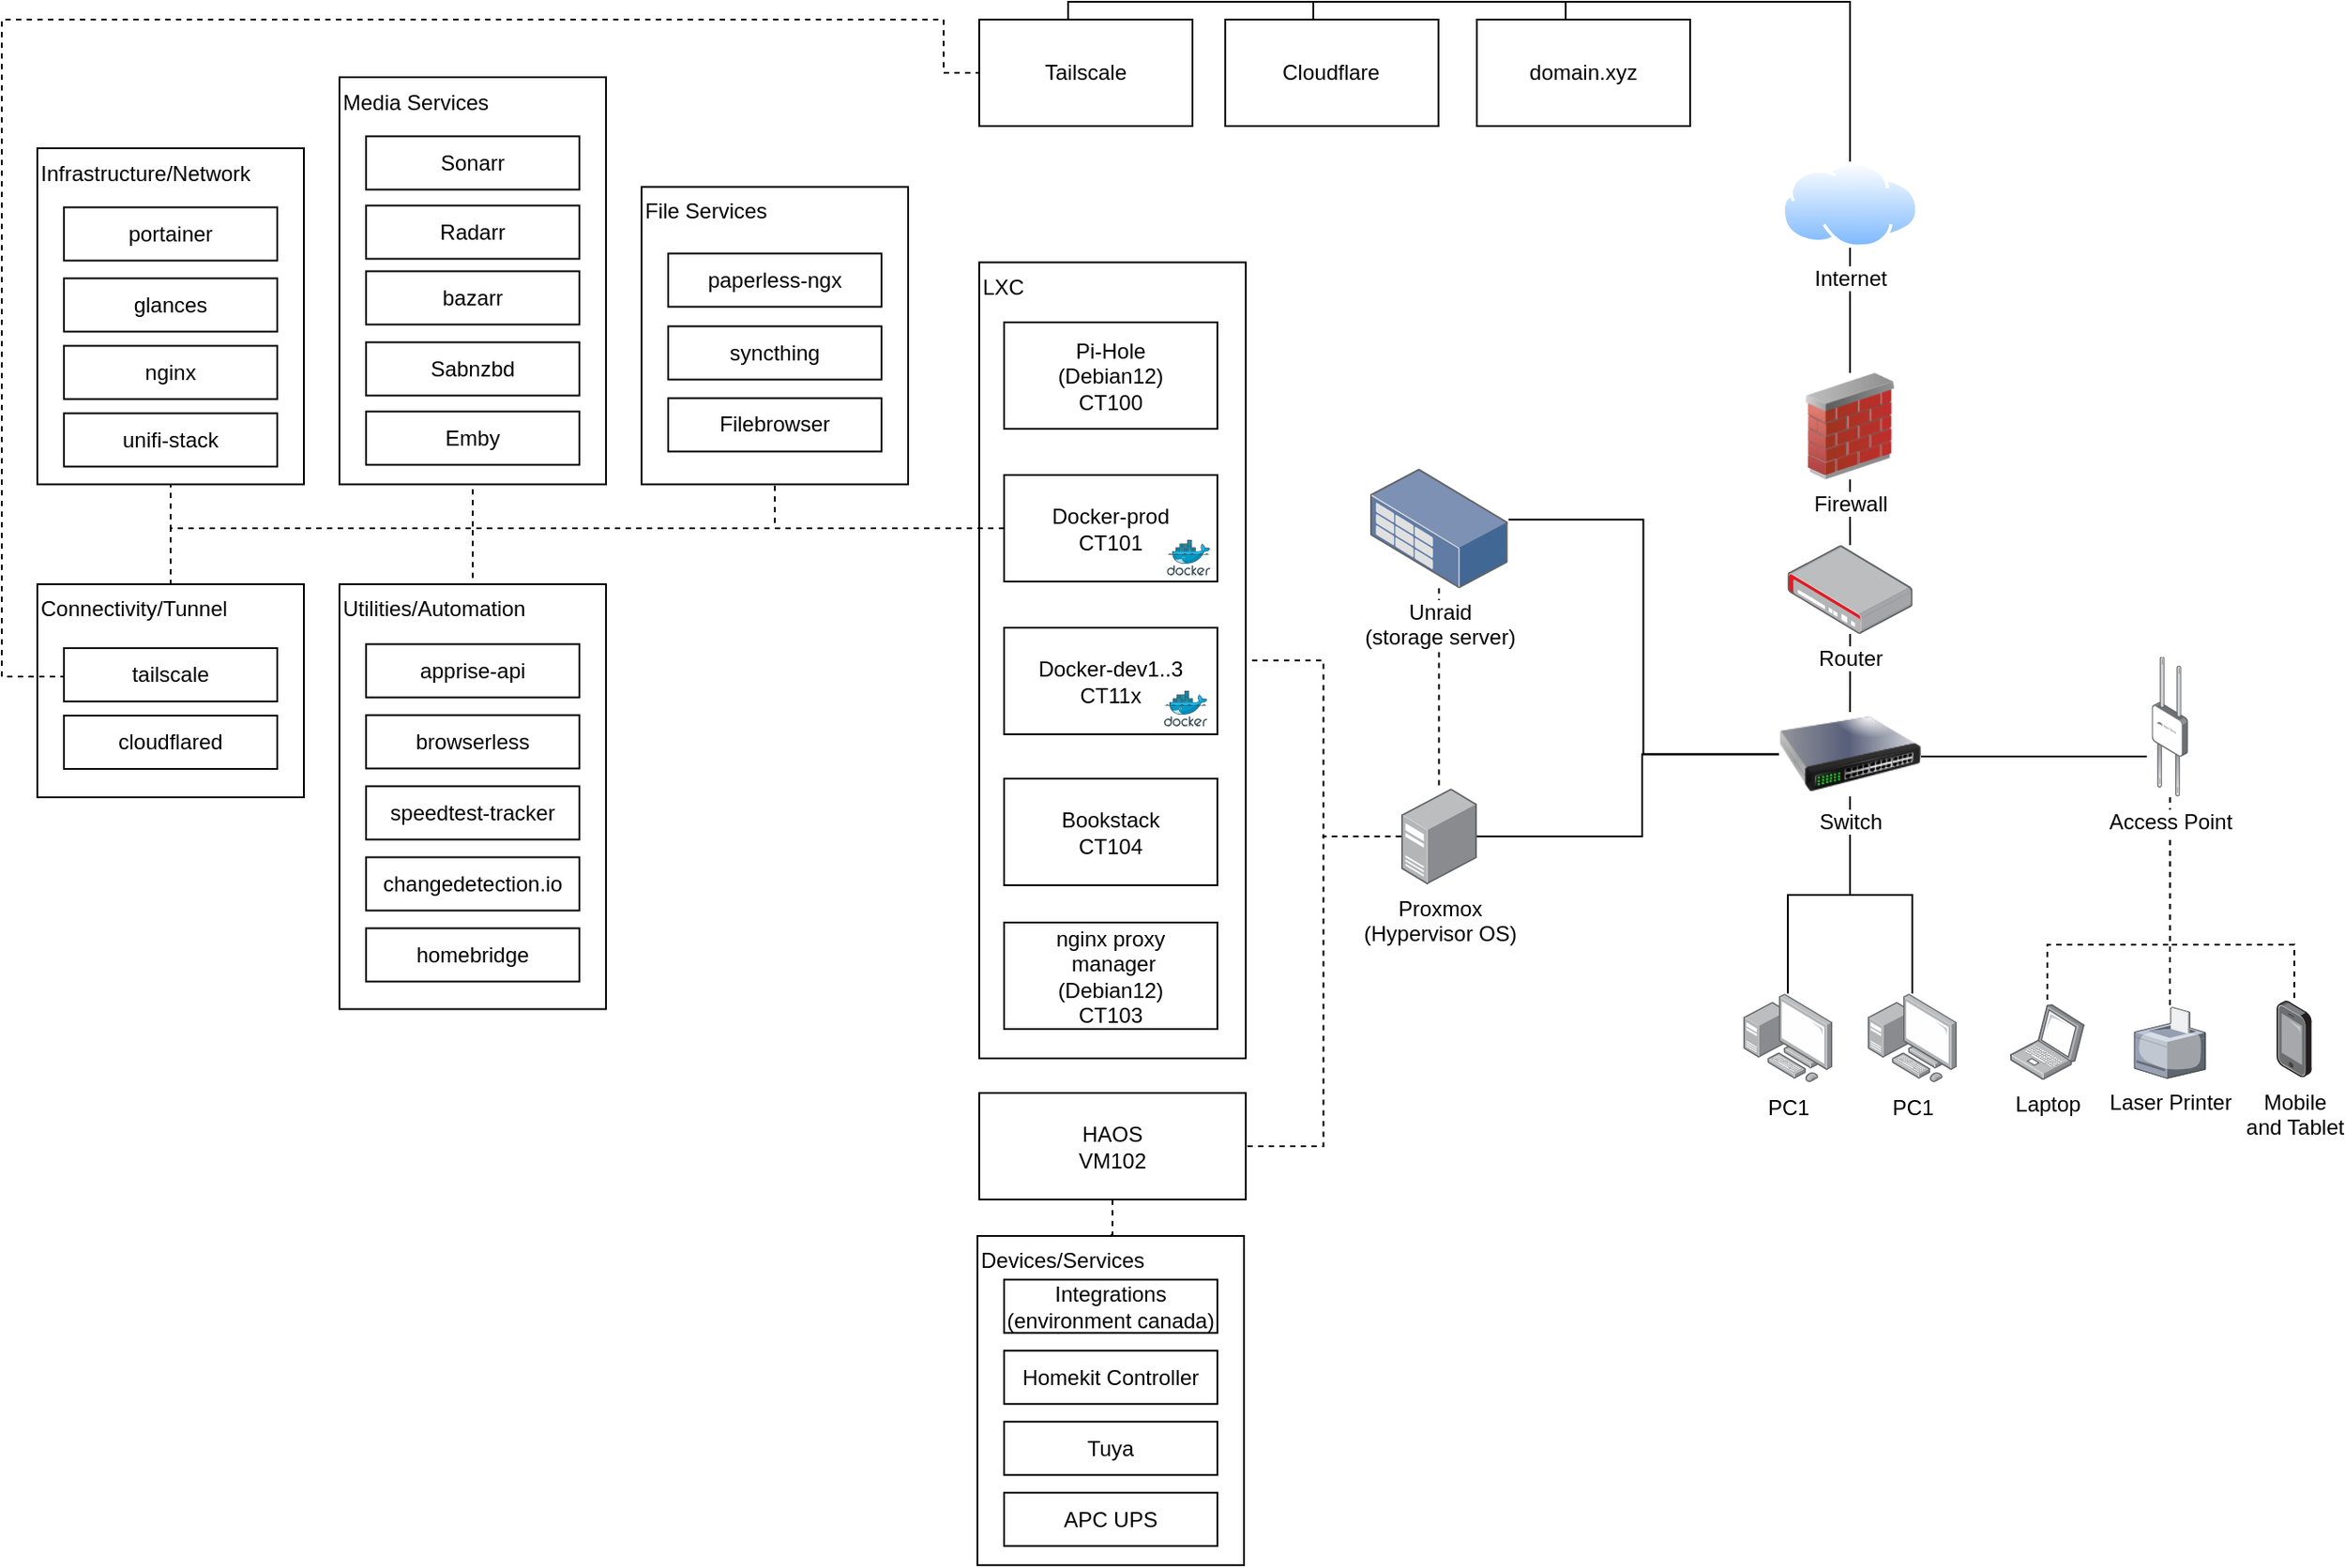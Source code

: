 <mxfile version="26.1.0">
  <diagram name="Page-1" id="8PJF-7k6O8kf38LD9RbU">
    <mxGraphModel dx="1593" dy="1008" grid="1" gridSize="10" guides="1" tooltips="1" connect="1" arrows="1" fold="1" page="1" pageScale="1" pageWidth="1600" pageHeight="900" math="0" shadow="0">
      <root>
        <mxCell id="0" />
        <mxCell id="1" parent="0" />
        <mxCell id="Pmdtr9oIzFHYsxCgHXhq-8" value="LXC" style="rounded=0;whiteSpace=wrap;html=1;align=left;verticalAlign=top;" parent="1" vertex="1">
          <mxGeometry x="810" y="156.75" width="150" height="448.25" as="geometry" />
        </mxCell>
        <mxCell id="H-8ICV9-0rw6bkesGoe8-20" value="Docker-dev1..3&lt;div&gt;&lt;div&gt;CT11x&lt;/div&gt;&lt;/div&gt;" style="rounded=0;whiteSpace=wrap;html=1;" parent="1" vertex="1">
          <mxGeometry x="824" y="362.5" width="120" height="60" as="geometry" />
        </mxCell>
        <mxCell id="F_XST8kIAoM1eg2vmdfE-63" style="edgeStyle=orthogonalEdgeStyle;rounded=0;orthogonalLoop=1;jettySize=auto;html=1;endArrow=none;startFill=0;dashed=1;" parent="1" source="H-8ICV9-0rw6bkesGoe8-21" target="F_XST8kIAoM1eg2vmdfE-44" edge="1">
          <mxGeometry relative="1" as="geometry" />
        </mxCell>
        <mxCell id="F_XST8kIAoM1eg2vmdfE-64" style="edgeStyle=orthogonalEdgeStyle;rounded=0;orthogonalLoop=1;jettySize=auto;html=1;endArrow=none;startFill=0;dashed=1;" parent="1" source="H-8ICV9-0rw6bkesGoe8-21" target="F_XST8kIAoM1eg2vmdfE-48" edge="1">
          <mxGeometry relative="1" as="geometry" />
        </mxCell>
        <mxCell id="Pmdtr9oIzFHYsxCgHXhq-9" style="edgeStyle=orthogonalEdgeStyle;rounded=0;orthogonalLoop=1;jettySize=auto;html=1;entryX=0.5;entryY=1;entryDx=0;entryDy=0;endArrow=none;startFill=0;dashed=1;" parent="1" source="H-8ICV9-0rw6bkesGoe8-21" target="F_XST8kIAoM1eg2vmdfE-55" edge="1">
          <mxGeometry relative="1" as="geometry" />
        </mxCell>
        <mxCell id="Pmdtr9oIzFHYsxCgHXhq-21" style="edgeStyle=orthogonalEdgeStyle;rounded=0;orthogonalLoop=1;jettySize=auto;html=1;entryX=0.5;entryY=1;entryDx=0;entryDy=0;endArrow=none;startFill=0;dashed=1;" parent="1" source="H-8ICV9-0rw6bkesGoe8-21" target="F_XST8kIAoM1eg2vmdfE-31" edge="1">
          <mxGeometry relative="1" as="geometry" />
        </mxCell>
        <mxCell id="H-8ICV9-0rw6bkesGoe8-21" value="Docker-prod&lt;div&gt;&lt;div&gt;CT101&lt;/div&gt;&lt;/div&gt;" style="rounded=0;whiteSpace=wrap;html=1;" parent="1" vertex="1">
          <mxGeometry x="824" y="276.5" width="120" height="60" as="geometry" />
        </mxCell>
        <mxCell id="Pmdtr9oIzFHYsxCgHXhq-32" style="edgeStyle=orthogonalEdgeStyle;rounded=0;orthogonalLoop=1;jettySize=auto;html=1;entryX=0.5;entryY=0;entryDx=0;entryDy=0;endArrow=none;startFill=0;dashed=1;" parent="1" source="H-8ICV9-0rw6bkesGoe8-22" target="Pmdtr9oIzFHYsxCgHXhq-30" edge="1">
          <mxGeometry relative="1" as="geometry" />
        </mxCell>
        <mxCell id="H-8ICV9-0rw6bkesGoe8-22" value="HAOS&lt;div&gt;VM102&lt;/div&gt;" style="rounded=0;whiteSpace=wrap;html=1;" parent="1" vertex="1">
          <mxGeometry x="810" y="624.5" width="150" height="60" as="geometry" />
        </mxCell>
        <mxCell id="H-8ICV9-0rw6bkesGoe8-23" value="Bookstack&lt;div&gt;&lt;div&gt;CT104&lt;/div&gt;&lt;/div&gt;" style="rounded=0;whiteSpace=wrap;html=1;" parent="1" vertex="1">
          <mxGeometry x="824" y="447.5" width="120" height="60" as="geometry" />
        </mxCell>
        <mxCell id="H-8ICV9-0rw6bkesGoe8-26" value="Pi-Hole&lt;div&gt;(Debian12)&lt;br&gt;&lt;div&gt;CT100&lt;/div&gt;&lt;/div&gt;" style="rounded=0;whiteSpace=wrap;html=1;" parent="1" vertex="1">
          <mxGeometry x="824" y="190.5" width="120" height="60" as="geometry" />
        </mxCell>
        <mxCell id="H-8ICV9-0rw6bkesGoe8-28" value="nginx proxy&lt;br&gt;&amp;nbsp;manager&lt;div&gt;(Debian12)&lt;br&gt;&lt;div&gt;CT103&lt;/div&gt;&lt;/div&gt;" style="rounded=0;whiteSpace=wrap;html=1;" parent="1" vertex="1">
          <mxGeometry x="824" y="528.5" width="120" height="60" as="geometry" />
        </mxCell>
        <mxCell id="gXLPGHpepohOSubI1-nf-7" style="edgeStyle=orthogonalEdgeStyle;rounded=0;orthogonalLoop=1;jettySize=auto;html=1;entryX=0.5;entryY=0;entryDx=0;entryDy=0;endArrow=none;startFill=0;" edge="1" parent="1" source="H-8ICV9-0rw6bkesGoe8-67" target="UK7bh5dRqCB79iwSgrZ0-1">
          <mxGeometry relative="1" as="geometry">
            <Array as="points">
              <mxPoint x="998" y="10" />
              <mxPoint x="1300" y="10" />
            </Array>
          </mxGeometry>
        </mxCell>
        <mxCell id="H-8ICV9-0rw6bkesGoe8-67" value="Cloudflare" style="rounded=0;whiteSpace=wrap;html=1;" parent="1" vertex="1">
          <mxGeometry x="948.39" y="20" width="120" height="60" as="geometry" />
        </mxCell>
        <mxCell id="gXLPGHpepohOSubI1-nf-5" style="edgeStyle=orthogonalEdgeStyle;rounded=0;orthogonalLoop=1;jettySize=auto;html=1;endArrow=none;startFill=0;" edge="1" parent="1" source="H-8ICV9-0rw6bkesGoe8-68" target="UK7bh5dRqCB79iwSgrZ0-1">
          <mxGeometry relative="1" as="geometry">
            <Array as="points">
              <mxPoint x="860" y="10" />
              <mxPoint x="1300" y="10" />
            </Array>
          </mxGeometry>
        </mxCell>
        <mxCell id="H-8ICV9-0rw6bkesGoe8-68" value="Tailscale" style="rounded=0;whiteSpace=wrap;html=1;" parent="1" vertex="1">
          <mxGeometry x="810" y="20" width="120" height="60" as="geometry" />
        </mxCell>
        <mxCell id="gXLPGHpepohOSubI1-nf-6" style="edgeStyle=orthogonalEdgeStyle;rounded=0;orthogonalLoop=1;jettySize=auto;html=1;endArrow=none;startFill=0;" edge="1" parent="1" source="H-8ICV9-0rw6bkesGoe8-69" target="UK7bh5dRqCB79iwSgrZ0-1">
          <mxGeometry relative="1" as="geometry">
            <Array as="points">
              <mxPoint x="1140" y="10" />
              <mxPoint x="1300" y="10" />
            </Array>
          </mxGeometry>
        </mxCell>
        <mxCell id="H-8ICV9-0rw6bkesGoe8-69" value="domain.xyz" style="rounded=0;whiteSpace=wrap;html=1;" parent="1" vertex="1">
          <mxGeometry x="1090" y="20" width="120" height="60" as="geometry" />
        </mxCell>
        <mxCell id="UK7bh5dRqCB79iwSgrZ0-4" style="edgeStyle=orthogonalEdgeStyle;rounded=0;orthogonalLoop=1;jettySize=auto;html=1;endArrow=none;startFill=0;" parent="1" source="UK7bh5dRqCB79iwSgrZ0-1" target="UK7bh5dRqCB79iwSgrZ0-3" edge="1">
          <mxGeometry relative="1" as="geometry" />
        </mxCell>
        <mxCell id="UK7bh5dRqCB79iwSgrZ0-1" value="Internet" style="image;aspect=fixed;perimeter=ellipsePerimeter;html=1;align=center;shadow=0;dashed=0;spacingTop=3;image=img/lib/active_directory/internet_cloud.svg;" parent="1" vertex="1">
          <mxGeometry x="1261.51" y="100" width="76.98" height="48.5" as="geometry" />
        </mxCell>
        <mxCell id="UK7bh5dRqCB79iwSgrZ0-7" style="edgeStyle=orthogonalEdgeStyle;rounded=0;orthogonalLoop=1;jettySize=auto;html=1;endArrow=none;startFill=0;" parent="1" source="UK7bh5dRqCB79iwSgrZ0-3" target="UK7bh5dRqCB79iwSgrZ0-6" edge="1">
          <mxGeometry relative="1" as="geometry" />
        </mxCell>
        <mxCell id="UK7bh5dRqCB79iwSgrZ0-3" value="Firewall" style="image;html=1;image=img/lib/clip_art/networking/Firewall_02_128x128.png" parent="1" vertex="1">
          <mxGeometry x="1270" y="219" width="60" height="60" as="geometry" />
        </mxCell>
        <mxCell id="UK7bh5dRqCB79iwSgrZ0-10" style="edgeStyle=orthogonalEdgeStyle;rounded=0;orthogonalLoop=1;jettySize=auto;html=1;endArrow=none;startFill=0;" parent="1" source="UK7bh5dRqCB79iwSgrZ0-6" target="UK7bh5dRqCB79iwSgrZ0-9" edge="1">
          <mxGeometry relative="1" as="geometry" />
        </mxCell>
        <mxCell id="UK7bh5dRqCB79iwSgrZ0-6" value="Router" style="image;points=[];aspect=fixed;html=1;align=center;shadow=0;dashed=0;image=img/lib/allied_telesis/security/Router_VPN.svg;" parent="1" vertex="1">
          <mxGeometry x="1264.775" y="316" width="70.45" height="50" as="geometry" />
        </mxCell>
        <mxCell id="yec54TBUQDnnElS_8UVJ-3" style="edgeStyle=orthogonalEdgeStyle;rounded=0;orthogonalLoop=1;jettySize=auto;html=1;endArrow=none;startFill=0;" parent="1" source="UK7bh5dRqCB79iwSgrZ0-9" target="UK7bh5dRqCB79iwSgrZ0-18" edge="1">
          <mxGeometry relative="1" as="geometry" />
        </mxCell>
        <mxCell id="yec54TBUQDnnElS_8UVJ-5" style="edgeStyle=orthogonalEdgeStyle;rounded=0;orthogonalLoop=1;jettySize=auto;html=1;endArrow=none;startFill=0;" parent="1" source="UK7bh5dRqCB79iwSgrZ0-9" target="yec54TBUQDnnElS_8UVJ-4" edge="1">
          <mxGeometry relative="1" as="geometry" />
        </mxCell>
        <mxCell id="Pmdtr9oIzFHYsxCgHXhq-12" style="edgeStyle=orthogonalEdgeStyle;rounded=0;orthogonalLoop=1;jettySize=auto;html=1;endArrow=none;startFill=0;" parent="1" source="UK7bh5dRqCB79iwSgrZ0-9" target="Pmdtr9oIzFHYsxCgHXhq-4" edge="1">
          <mxGeometry relative="1" as="geometry">
            <Array as="points">
              <mxPoint x="1183" y="434" />
              <mxPoint x="1183" y="480" />
            </Array>
          </mxGeometry>
        </mxCell>
        <mxCell id="UK7bh5dRqCB79iwSgrZ0-9" value="Switch" style="image;html=1;image=img/lib/clip_art/networking/Switch_128x128.png" parent="1" vertex="1">
          <mxGeometry x="1260" y="410" width="80" height="47.5" as="geometry" />
        </mxCell>
        <mxCell id="UK7bh5dRqCB79iwSgrZ0-18" value="PC1" style="image;points=[];aspect=fixed;html=1;align=center;shadow=0;dashed=0;image=img/lib/allied_telesis/computer_and_terminals/Personal_Computer_with_Server.svg;" parent="1" vertex="1">
          <mxGeometry x="1240" y="568.5" width="50" height="50" as="geometry" />
        </mxCell>
        <mxCell id="yec54TBUQDnnElS_8UVJ-2" value="" style="image;sketch=0;aspect=fixed;html=1;points=[];align=center;fontSize=12;image=img/lib/mscae/Docker.svg;" parent="1" vertex="1">
          <mxGeometry x="915.61" y="313" width="24.39" height="20" as="geometry" />
        </mxCell>
        <mxCell id="yec54TBUQDnnElS_8UVJ-4" value="PC1" style="image;points=[];aspect=fixed;html=1;align=center;shadow=0;dashed=0;image=img/lib/allied_telesis/computer_and_terminals/Personal_Computer_with_Server.svg;" parent="1" vertex="1">
          <mxGeometry x="1310" y="568.5" width="50" height="50" as="geometry" />
        </mxCell>
        <mxCell id="F_XST8kIAoM1eg2vmdfE-30" value="" style="group" parent="1" vertex="1" connectable="0">
          <mxGeometry x="450" y="52.5" width="150" height="229.25" as="geometry" />
        </mxCell>
        <mxCell id="F_XST8kIAoM1eg2vmdfE-31" value="Media Services" style="rounded=0;whiteSpace=wrap;html=1;align=left;verticalAlign=top;" parent="F_XST8kIAoM1eg2vmdfE-30" vertex="1">
          <mxGeometry width="150" height="229.25" as="geometry" />
        </mxCell>
        <mxCell id="F_XST8kIAoM1eg2vmdfE-32" value="Radarr" style="rounded=0;whiteSpace=wrap;html=1;" parent="F_XST8kIAoM1eg2vmdfE-30" vertex="1">
          <mxGeometry x="15" y="72.25" width="120" height="30" as="geometry" />
        </mxCell>
        <mxCell id="F_XST8kIAoM1eg2vmdfE-33" value="Sonarr" style="rounded=0;whiteSpace=wrap;html=1;" parent="F_XST8kIAoM1eg2vmdfE-30" vertex="1">
          <mxGeometry x="15" y="33.25" width="120" height="30" as="geometry" />
        </mxCell>
        <mxCell id="F_XST8kIAoM1eg2vmdfE-34" value="Sabnzbd" style="rounded=0;whiteSpace=wrap;html=1;" parent="F_XST8kIAoM1eg2vmdfE-30" vertex="1">
          <mxGeometry x="15" y="149.25" width="120" height="30" as="geometry" />
        </mxCell>
        <mxCell id="F_XST8kIAoM1eg2vmdfE-35" value="Emby" style="rounded=0;whiteSpace=wrap;html=1;" parent="F_XST8kIAoM1eg2vmdfE-30" vertex="1">
          <mxGeometry x="15" y="188.25" width="120" height="30" as="geometry" />
        </mxCell>
        <mxCell id="F_XST8kIAoM1eg2vmdfE-36" value="bazarr" style="rounded=0;whiteSpace=wrap;html=1;" parent="F_XST8kIAoM1eg2vmdfE-30" vertex="1">
          <mxGeometry x="15" y="109.25" width="120" height="30" as="geometry" />
        </mxCell>
        <mxCell id="F_XST8kIAoM1eg2vmdfE-37" value="" style="group" parent="1" vertex="1" connectable="0">
          <mxGeometry x="280" y="92.5" width="150" height="189.25" as="geometry" />
        </mxCell>
        <mxCell id="F_XST8kIAoM1eg2vmdfE-38" value="Infrastructure/Network" style="rounded=0;whiteSpace=wrap;html=1;align=left;verticalAlign=top;" parent="F_XST8kIAoM1eg2vmdfE-37" vertex="1">
          <mxGeometry width="150" height="189.25" as="geometry" />
        </mxCell>
        <mxCell id="F_XST8kIAoM1eg2vmdfE-39" value="glances" style="rounded=0;whiteSpace=wrap;html=1;" parent="F_XST8kIAoM1eg2vmdfE-37" vertex="1">
          <mxGeometry x="15" y="73.25" width="120" height="30" as="geometry" />
        </mxCell>
        <mxCell id="F_XST8kIAoM1eg2vmdfE-40" value="portainer" style="rounded=0;whiteSpace=wrap;html=1;" parent="F_XST8kIAoM1eg2vmdfE-37" vertex="1">
          <mxGeometry x="15" y="33.25" width="120" height="30" as="geometry" />
        </mxCell>
        <mxCell id="F_XST8kIAoM1eg2vmdfE-41" value="unifi-stack" style="rounded=0;whiteSpace=wrap;html=1;" parent="F_XST8kIAoM1eg2vmdfE-37" vertex="1">
          <mxGeometry x="15" y="149.25" width="120" height="30" as="geometry" />
        </mxCell>
        <mxCell id="F_XST8kIAoM1eg2vmdfE-42" value="nginx" style="rounded=0;whiteSpace=wrap;html=1;" parent="F_XST8kIAoM1eg2vmdfE-37" vertex="1">
          <mxGeometry x="15" y="111.25" width="120" height="30" as="geometry" />
        </mxCell>
        <mxCell id="F_XST8kIAoM1eg2vmdfE-43" value="" style="group" parent="1" vertex="1" connectable="0">
          <mxGeometry x="280" y="338" width="150" height="120" as="geometry" />
        </mxCell>
        <mxCell id="F_XST8kIAoM1eg2vmdfE-44" value="Connectivity/Tunnel" style="rounded=0;whiteSpace=wrap;html=1;align=left;verticalAlign=top;" parent="F_XST8kIAoM1eg2vmdfE-43" vertex="1">
          <mxGeometry width="150" height="120" as="geometry" />
        </mxCell>
        <mxCell id="F_XST8kIAoM1eg2vmdfE-45" value="tailscale" style="rounded=0;whiteSpace=wrap;html=1;" parent="F_XST8kIAoM1eg2vmdfE-43" vertex="1">
          <mxGeometry x="15" y="36" width="120" height="30" as="geometry" />
        </mxCell>
        <mxCell id="F_XST8kIAoM1eg2vmdfE-46" value="cloudflared" style="rounded=0;whiteSpace=wrap;html=1;" parent="F_XST8kIAoM1eg2vmdfE-43" vertex="1">
          <mxGeometry x="15" y="74" width="120" height="30" as="geometry" />
        </mxCell>
        <mxCell id="F_XST8kIAoM1eg2vmdfE-47" value="" style="group" parent="1" vertex="1" connectable="0">
          <mxGeometry x="450" y="338" width="150" height="239.25" as="geometry" />
        </mxCell>
        <mxCell id="F_XST8kIAoM1eg2vmdfE-48" value="Utilities/Automation" style="rounded=0;whiteSpace=wrap;html=1;align=left;verticalAlign=top;" parent="F_XST8kIAoM1eg2vmdfE-47" vertex="1">
          <mxGeometry width="150" height="239.25" as="geometry" />
        </mxCell>
        <mxCell id="F_XST8kIAoM1eg2vmdfE-49" value="changedetection.io" style="rounded=0;whiteSpace=wrap;html=1;" parent="F_XST8kIAoM1eg2vmdfE-47" vertex="1">
          <mxGeometry x="15" y="153.75" width="120" height="30" as="geometry" />
        </mxCell>
        <mxCell id="F_XST8kIAoM1eg2vmdfE-50" value="browserless" style="rounded=0;whiteSpace=wrap;html=1;" parent="F_XST8kIAoM1eg2vmdfE-47" vertex="1">
          <mxGeometry x="15" y="73.75" width="120" height="30" as="geometry" />
        </mxCell>
        <mxCell id="F_XST8kIAoM1eg2vmdfE-51" value="homebridge" style="rounded=0;whiteSpace=wrap;html=1;" parent="F_XST8kIAoM1eg2vmdfE-47" vertex="1">
          <mxGeometry x="15" y="193.75" width="120" height="30" as="geometry" />
        </mxCell>
        <mxCell id="F_XST8kIAoM1eg2vmdfE-52" value="speedtest-tracker" style="rounded=0;whiteSpace=wrap;html=1;" parent="F_XST8kIAoM1eg2vmdfE-47" vertex="1">
          <mxGeometry x="15" y="113.75" width="120" height="30" as="geometry" />
        </mxCell>
        <mxCell id="F_XST8kIAoM1eg2vmdfE-53" value="apprise-api" style="rounded=0;whiteSpace=wrap;html=1;" parent="F_XST8kIAoM1eg2vmdfE-47" vertex="1">
          <mxGeometry x="15" y="33.75" width="120" height="30" as="geometry" />
        </mxCell>
        <mxCell id="F_XST8kIAoM1eg2vmdfE-54" value="" style="group" parent="1" vertex="1" connectable="0">
          <mxGeometry x="620" y="114.25" width="150" height="167.5" as="geometry" />
        </mxCell>
        <mxCell id="F_XST8kIAoM1eg2vmdfE-55" value="File Services" style="rounded=0;whiteSpace=wrap;html=1;align=left;verticalAlign=top;" parent="F_XST8kIAoM1eg2vmdfE-54" vertex="1">
          <mxGeometry width="150" height="167.5" as="geometry" />
        </mxCell>
        <mxCell id="F_XST8kIAoM1eg2vmdfE-56" value="syncthing" style="rounded=0;whiteSpace=wrap;html=1;" parent="F_XST8kIAoM1eg2vmdfE-54" vertex="1">
          <mxGeometry x="15" y="78.5" width="120" height="30" as="geometry" />
        </mxCell>
        <mxCell id="F_XST8kIAoM1eg2vmdfE-57" value="paperless-ngx" style="rounded=0;whiteSpace=wrap;html=1;" parent="F_XST8kIAoM1eg2vmdfE-54" vertex="1">
          <mxGeometry x="15" y="37.5" width="120" height="30" as="geometry" />
        </mxCell>
        <mxCell id="F_XST8kIAoM1eg2vmdfE-58" value="Filebrowser" style="rounded=0;whiteSpace=wrap;html=1;" parent="F_XST8kIAoM1eg2vmdfE-54" vertex="1">
          <mxGeometry x="15" y="119" width="120" height="30" as="geometry" />
        </mxCell>
        <mxCell id="F_XST8kIAoM1eg2vmdfE-62" style="edgeStyle=orthogonalEdgeStyle;rounded=0;orthogonalLoop=1;jettySize=auto;html=1;entryX=0.5;entryY=1;entryDx=0;entryDy=0;endArrow=none;startFill=0;dashed=1;" parent="1" source="H-8ICV9-0rw6bkesGoe8-21" target="F_XST8kIAoM1eg2vmdfE-38" edge="1">
          <mxGeometry relative="1" as="geometry" />
        </mxCell>
        <mxCell id="F_XST8kIAoM1eg2vmdfE-65" value="" style="image;sketch=0;aspect=fixed;html=1;points=[];align=center;fontSize=12;image=img/lib/mscae/Docker.svg;" parent="1" vertex="1">
          <mxGeometry x="914" y="398" width="24.39" height="20" as="geometry" />
        </mxCell>
        <mxCell id="F_XST8kIAoM1eg2vmdfE-66" value="" style="shape=image;html=1;verticalAlign=top;verticalLabelPosition=bottom;labelBackgroundColor=#ffffff;imageAspect=0;aspect=fixed;image=https://cdn1.iconfinder.com/data/icons/operating-system-flat-1/30/ubuntu-128.png" parent="1" vertex="1">
          <mxGeometry x="920" y="484.63" width="20" height="20" as="geometry" />
        </mxCell>
        <mxCell id="F_XST8kIAoM1eg2vmdfE-68" value="" style="shape=image;html=1;verticalAlign=top;verticalLabelPosition=bottom;labelBackgroundColor=#ffffff;imageAspect=0;aspect=fixed;image=https://cdn1.iconfinder.com/data/icons/Vista-Inspirate_1.0/128x128/apps/debian.png" parent="1" vertex="1">
          <mxGeometry x="824" y="567.5" width="20" height="20" as="geometry" />
        </mxCell>
        <mxCell id="F_XST8kIAoM1eg2vmdfE-69" value="" style="shape=image;html=1;verticalAlign=top;verticalLabelPosition=bottom;labelBackgroundColor=#ffffff;imageAspect=0;aspect=fixed;image=https://cdn1.iconfinder.com/data/icons/Vista-Inspirate_1.0/128x128/apps/debian.png" parent="1" vertex="1">
          <mxGeometry x="824" y="402.5" width="20" height="20" as="geometry" />
        </mxCell>
        <mxCell id="F_XST8kIAoM1eg2vmdfE-70" value="" style="shape=image;html=1;verticalAlign=top;verticalLabelPosition=bottom;labelBackgroundColor=#ffffff;imageAspect=0;aspect=fixed;image=https://cdn1.iconfinder.com/data/icons/Vista-Inspirate_1.0/128x128/apps/debian.png" parent="1" vertex="1">
          <mxGeometry x="824" y="316.5" width="20" height="20" as="geometry" />
        </mxCell>
        <mxCell id="F_XST8kIAoM1eg2vmdfE-71" value="" style="shape=image;html=1;verticalAlign=top;verticalLabelPosition=bottom;labelBackgroundColor=#ffffff;imageAspect=0;aspect=fixed;image=https://cdn1.iconfinder.com/data/icons/Vista-Inspirate_1.0/128x128/apps/debian.png" parent="1" vertex="1">
          <mxGeometry x="824" y="230.5" width="20" height="20" as="geometry" />
        </mxCell>
        <mxCell id="Pmdtr9oIzFHYsxCgHXhq-1" value="Laptop" style="image;points=[];aspect=fixed;html=1;align=center;shadow=0;dashed=0;image=img/lib/allied_telesis/computer_and_terminals/Laptop.svg;" parent="1" vertex="1">
          <mxGeometry x="1390" y="574.5" width="42" height="42.6" as="geometry" />
        </mxCell>
        <mxCell id="Pmdtr9oIzFHYsxCgHXhq-2" value="Mobile&lt;div&gt;and Tablet&lt;/div&gt;" style="image;points=[];aspect=fixed;html=1;align=center;shadow=0;dashed=0;image=img/lib/allied_telesis/computer_and_terminals/Smartphone.svg;" parent="1" vertex="1">
          <mxGeometry x="1540" y="572.5" width="19.8" height="43.2" as="geometry" />
        </mxCell>
        <mxCell id="Pmdtr9oIzFHYsxCgHXhq-17" style="edgeStyle=orthogonalEdgeStyle;rounded=0;orthogonalLoop=1;jettySize=auto;html=1;entryX=1;entryY=0.5;entryDx=0;entryDy=0;endArrow=none;startFill=0;dashed=1;" parent="1" source="Pmdtr9oIzFHYsxCgHXhq-4" target="Pmdtr9oIzFHYsxCgHXhq-8" edge="1">
          <mxGeometry relative="1" as="geometry" />
        </mxCell>
        <mxCell id="Pmdtr9oIzFHYsxCgHXhq-18" style="edgeStyle=orthogonalEdgeStyle;rounded=0;orthogonalLoop=1;jettySize=auto;html=1;entryX=1;entryY=0.5;entryDx=0;entryDy=0;endArrow=none;startFill=0;dashed=1;" parent="1" source="Pmdtr9oIzFHYsxCgHXhq-4" target="H-8ICV9-0rw6bkesGoe8-22" edge="1">
          <mxGeometry relative="1" as="geometry" />
        </mxCell>
        <mxCell id="Pmdtr9oIzFHYsxCgHXhq-4" value="Proxmox&lt;div&gt;(Hypervisor OS)&lt;/div&gt;" style="image;points=[];aspect=fixed;html=1;align=center;shadow=0;dashed=0;image=img/lib/allied_telesis/computer_and_terminals/Server_Desktop.svg;" parent="1" vertex="1">
          <mxGeometry x="1047.4" y="453" width="42.6" height="54" as="geometry" />
        </mxCell>
        <mxCell id="Pmdtr9oIzFHYsxCgHXhq-11" style="edgeStyle=orthogonalEdgeStyle;rounded=0;orthogonalLoop=1;jettySize=auto;html=1;entryX=1.005;entryY=0.426;entryDx=0;entryDy=0;entryPerimeter=0;endArrow=none;startFill=0;" parent="1" source="UK7bh5dRqCB79iwSgrZ0-9" target="Pmdtr9oIzFHYsxCgHXhq-19" edge="1">
          <mxGeometry relative="1" as="geometry">
            <mxPoint x="1090.0" y="329.354" as="targetPoint" />
          </mxGeometry>
        </mxCell>
        <mxCell id="Pmdtr9oIzFHYsxCgHXhq-20" style="edgeStyle=orthogonalEdgeStyle;rounded=0;orthogonalLoop=1;jettySize=auto;html=1;endArrow=none;startFill=0;dashed=1;" parent="1" source="Pmdtr9oIzFHYsxCgHXhq-19" target="Pmdtr9oIzFHYsxCgHXhq-4" edge="1">
          <mxGeometry relative="1" as="geometry" />
        </mxCell>
        <mxCell id="Pmdtr9oIzFHYsxCgHXhq-19" value="Unraid&lt;div&gt;(storage server)&lt;/div&gt;" style="image;points=[];aspect=fixed;html=1;align=center;shadow=0;dashed=0;image=img/lib/allied_telesis/storage/Datacenter_Server_Rack_Storage_Unit_Small.svg;" parent="1" vertex="1">
          <mxGeometry x="1030" y="273" width="77.4" height="67.2" as="geometry" />
        </mxCell>
        <mxCell id="Pmdtr9oIzFHYsxCgHXhq-31" value="" style="group" parent="1" vertex="1" connectable="0">
          <mxGeometry x="809" y="705" width="150" height="185.38" as="geometry" />
        </mxCell>
        <mxCell id="Pmdtr9oIzFHYsxCgHXhq-30" value="Devices/Services" style="rounded=0;whiteSpace=wrap;html=1;align=left;verticalAlign=top;" parent="Pmdtr9oIzFHYsxCgHXhq-31" vertex="1">
          <mxGeometry width="150" height="185.38" as="geometry" />
        </mxCell>
        <mxCell id="H-8ICV9-0rw6bkesGoe8-65" value="APC UPS" style="rounded=0;whiteSpace=wrap;html=1;" parent="Pmdtr9oIzFHYsxCgHXhq-31" vertex="1">
          <mxGeometry x="15.0" y="144.63" width="120" height="30" as="geometry" />
        </mxCell>
        <mxCell id="H-8ICV9-0rw6bkesGoe8-70" value="Tuya" style="rounded=0;whiteSpace=wrap;html=1;" parent="Pmdtr9oIzFHYsxCgHXhq-31" vertex="1">
          <mxGeometry x="15" y="104.63" width="120" height="30" as="geometry" />
        </mxCell>
        <mxCell id="H-8ICV9-0rw6bkesGoe8-71" value="Homekit Controller" style="rounded=0;whiteSpace=wrap;html=1;" parent="Pmdtr9oIzFHYsxCgHXhq-31" vertex="1">
          <mxGeometry x="15" y="64.63" width="120" height="30" as="geometry" />
        </mxCell>
        <mxCell id="H-8ICV9-0rw6bkesGoe8-72" value="Integrations&lt;div&gt;(environment canada)&lt;/div&gt;" style="rounded=0;whiteSpace=wrap;html=1;" parent="Pmdtr9oIzFHYsxCgHXhq-31" vertex="1">
          <mxGeometry x="15" y="24.63" width="120" height="30" as="geometry" />
        </mxCell>
        <mxCell id="gXLPGHpepohOSubI1-nf-1" style="edgeStyle=orthogonalEdgeStyle;rounded=0;orthogonalLoop=1;jettySize=auto;html=1;entryX=0;entryY=0.5;entryDx=0;entryDy=0;exitX=0;exitY=0.5;exitDx=0;exitDy=0;dashed=1;endArrow=none;startFill=0;" edge="1" parent="1" source="F_XST8kIAoM1eg2vmdfE-45" target="H-8ICV9-0rw6bkesGoe8-68">
          <mxGeometry relative="1" as="geometry">
            <Array as="points">
              <mxPoint x="260" y="390" />
              <mxPoint x="260" y="20" />
              <mxPoint x="790" y="20" />
              <mxPoint x="790" y="50" />
            </Array>
          </mxGeometry>
        </mxCell>
        <mxCell id="gXLPGHpepohOSubI1-nf-10" value="Laser Printer" style="verticalLabelPosition=bottom;sketch=0;aspect=fixed;html=1;verticalAlign=top;strokeColor=none;align=center;outlineConnect=0;shape=mxgraph.citrix.printer;" vertex="1" parent="1">
          <mxGeometry x="1460" y="576.3" width="40" height="40" as="geometry" />
        </mxCell>
        <mxCell id="gXLPGHpepohOSubI1-nf-20" style="edgeStyle=orthogonalEdgeStyle;rounded=0;orthogonalLoop=1;jettySize=auto;html=1;dashed=1;endArrow=none;startFill=0;" edge="1" parent="1" source="gXLPGHpepohOSubI1-nf-11" target="Pmdtr9oIzFHYsxCgHXhq-1">
          <mxGeometry relative="1" as="geometry">
            <Array as="points">
              <mxPoint x="1480" y="541" />
              <mxPoint x="1411" y="541" />
            </Array>
          </mxGeometry>
        </mxCell>
        <mxCell id="gXLPGHpepohOSubI1-nf-21" style="edgeStyle=orthogonalEdgeStyle;rounded=0;orthogonalLoop=1;jettySize=auto;html=1;dashed=1;endArrow=none;startFill=0;" edge="1" parent="1" source="gXLPGHpepohOSubI1-nf-11" target="Pmdtr9oIzFHYsxCgHXhq-2">
          <mxGeometry relative="1" as="geometry">
            <Array as="points">
              <mxPoint x="1480" y="541" />
              <mxPoint x="1550" y="541" />
            </Array>
          </mxGeometry>
        </mxCell>
        <mxCell id="gXLPGHpepohOSubI1-nf-22" style="edgeStyle=orthogonalEdgeStyle;rounded=0;orthogonalLoop=1;jettySize=auto;html=1;dashed=1;endArrow=none;startFill=0;" edge="1" parent="1" source="gXLPGHpepohOSubI1-nf-11" target="gXLPGHpepohOSubI1-nf-10">
          <mxGeometry relative="1" as="geometry" />
        </mxCell>
        <mxCell id="gXLPGHpepohOSubI1-nf-11" value="Access Point" style="image;points=[];aspect=fixed;html=1;align=center;shadow=0;dashed=0;image=img/lib/allied_telesis/wireless/Access_Point_Outdoor.svg;" vertex="1" parent="1">
          <mxGeometry x="1469.77" y="379" width="20.46" height="79" as="geometry" />
        </mxCell>
        <mxCell id="gXLPGHpepohOSubI1-nf-24" style="edgeStyle=elbowEdgeStyle;rounded=0;orthogonalLoop=1;jettySize=auto;elbow=vertical;html=1;entryX=-0.138;entryY=0.706;entryDx=0;entryDy=0;entryPerimeter=0;endArrow=none;startFill=0;" edge="1" parent="1" source="UK7bh5dRqCB79iwSgrZ0-9" target="gXLPGHpepohOSubI1-nf-11">
          <mxGeometry relative="1" as="geometry" />
        </mxCell>
      </root>
    </mxGraphModel>
  </diagram>
</mxfile>
